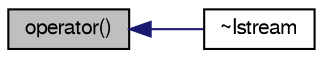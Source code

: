 digraph "operator()"
{
  bgcolor="transparent";
  edge [fontname="FreeSans",fontsize="10",labelfontname="FreeSans",labelfontsize="10"];
  node [fontname="FreeSans",fontsize="10",shape=record];
  rankdir="LR";
  Node701 [label="operator()",height=0.2,width=0.4,color="black", fillcolor="grey75", style="filled", fontcolor="black"];
  Node701 -> Node702 [dir="back",color="midnightblue",fontsize="10",style="solid",fontname="FreeSans"];
  Node702 [label="~Istream",height=0.2,width=0.4,color="black",URL="$a26234.html#a226136d8d835f90dbae0127398f6dbc1",tooltip="Destructor. "];
}
